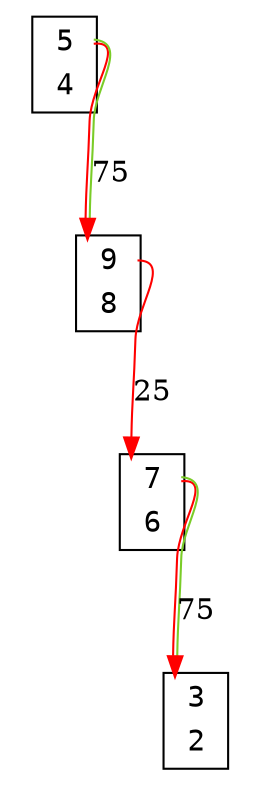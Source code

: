 digraph my_graph {
node[fontname=<Courier>,shape=<plaintext>]
vertex_0x7f3991816040_0x7f3991fa7460[label=<<TABLE bgcolor = "white">
<TR><TD BORDER = "0" PORT = "port_0x7f3991816040_in"></TD><TD BORDER = "0" PORT = "port_">3</TD><TD BORDER = "0" PORT = "port_0x7f3991816040_out"></TD></TR>
<TR><TD BORDER = "0" PORT = "port_0x7f3991fa7460_out"></TD><TD BORDER = "0" PORT = "port_">2</TD><TD BORDER = "0" PORT = "port_0x7f3991fa7460_in"></TD></TR>
</TABLE>>,style=<filled>,color=<black>,fillcolor=<white>]
vertex_0x7f3991f1efd0_0x7f3991fa7040[label=<<TABLE bgcolor = "white">
<TR><TD BORDER = "0" PORT = "port_0x7f3991fa7040_in"></TD><TD BORDER = "0" PORT = "port_">5</TD><TD BORDER = "0" PORT = "port_0x7f3991fa7040_out"></TD></TR>
<TR><TD BORDER = "0" PORT = "port_0x7f3991f1efd0_out"></TD><TD BORDER = "0" PORT = "port_">4</TD><TD BORDER = "0" PORT = "port_0x7f3991f1efd0_in"></TD></TR>
</TABLE>>,style=<filled>,color=<black>,fillcolor=<white>]
vertex_0x7f3991fa72b0_0x7f3991fa7310[label=<<TABLE bgcolor = "white">
<TR><TD BORDER = "0" PORT = "port_0x7f3991fa7310_in"></TD><TD BORDER = "0" PORT = "port_">7</TD><TD BORDER = "0" PORT = "port_0x7f3991fa7310_out"></TD></TR>
<TR><TD BORDER = "0" PORT = "port_0x7f3991fa72b0_out"></TD><TD BORDER = "0" PORT = "port_">6</TD><TD BORDER = "0" PORT = "port_0x7f3991fa72b0_in"></TD></TR>
</TABLE>>,style=<filled>,color=<black>,fillcolor=<white>]
vertex_0x7f3991010190_0x7f3991fa7160[label=<<TABLE bgcolor = "white">
<TR><TD BORDER = "0" PORT = "port_0x7f3991fa7160_in"></TD><TD BORDER = "0" PORT = "port_">9</TD><TD BORDER = "0" PORT = "port_0x7f3991fa7160_out"></TD></TR>
<TR><TD BORDER = "0" PORT = "port_0x7f3991010190_out"></TD><TD BORDER = "0" PORT = "port_">8</TD><TD BORDER = "0" PORT = "port_0x7f3991010190_in"></TD></TR>
</TABLE>>,style=<filled>,color=<black>,fillcolor=<white>]
vertex_0x7f3991fa72b0_0x7f3991fa7310:port_0x7f3991fa7310_out->vertex_0x7f3991816040_0x7f3991fa7460:port_0x7f3991816040_in[label="75",len=<0>,K=<0>,color=<0 1 1:0.250 0.800 0.800>]
vertex_0x7f3991010190_0x7f3991fa7160:port_0x7f3991fa7160_out->vertex_0x7f3991fa72b0_0x7f3991fa7310:port_0x7f3991fa7310_in[label="25",len=<0>,K=<0>,color=<0 1 1>]
vertex_0x7f3991f1efd0_0x7f3991fa7040:port_0x7f3991fa7040_out->vertex_0x7f3991010190_0x7f3991fa7160:port_0x7f3991fa7160_in[label="75",len=<0>,K=<0>,color=<0 1 1:0.250 0.800 0.800>]
}
